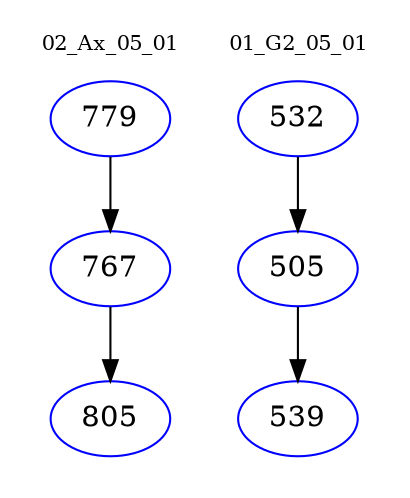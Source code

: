 digraph{
subgraph cluster_0 {
color = white
label = "02_Ax_05_01";
fontsize=10;
T0_779 [label="779", color="blue"]
T0_779 -> T0_767 [color="black"]
T0_767 [label="767", color="blue"]
T0_767 -> T0_805 [color="black"]
T0_805 [label="805", color="blue"]
}
subgraph cluster_1 {
color = white
label = "01_G2_05_01";
fontsize=10;
T1_532 [label="532", color="blue"]
T1_532 -> T1_505 [color="black"]
T1_505 [label="505", color="blue"]
T1_505 -> T1_539 [color="black"]
T1_539 [label="539", color="blue"]
}
}

